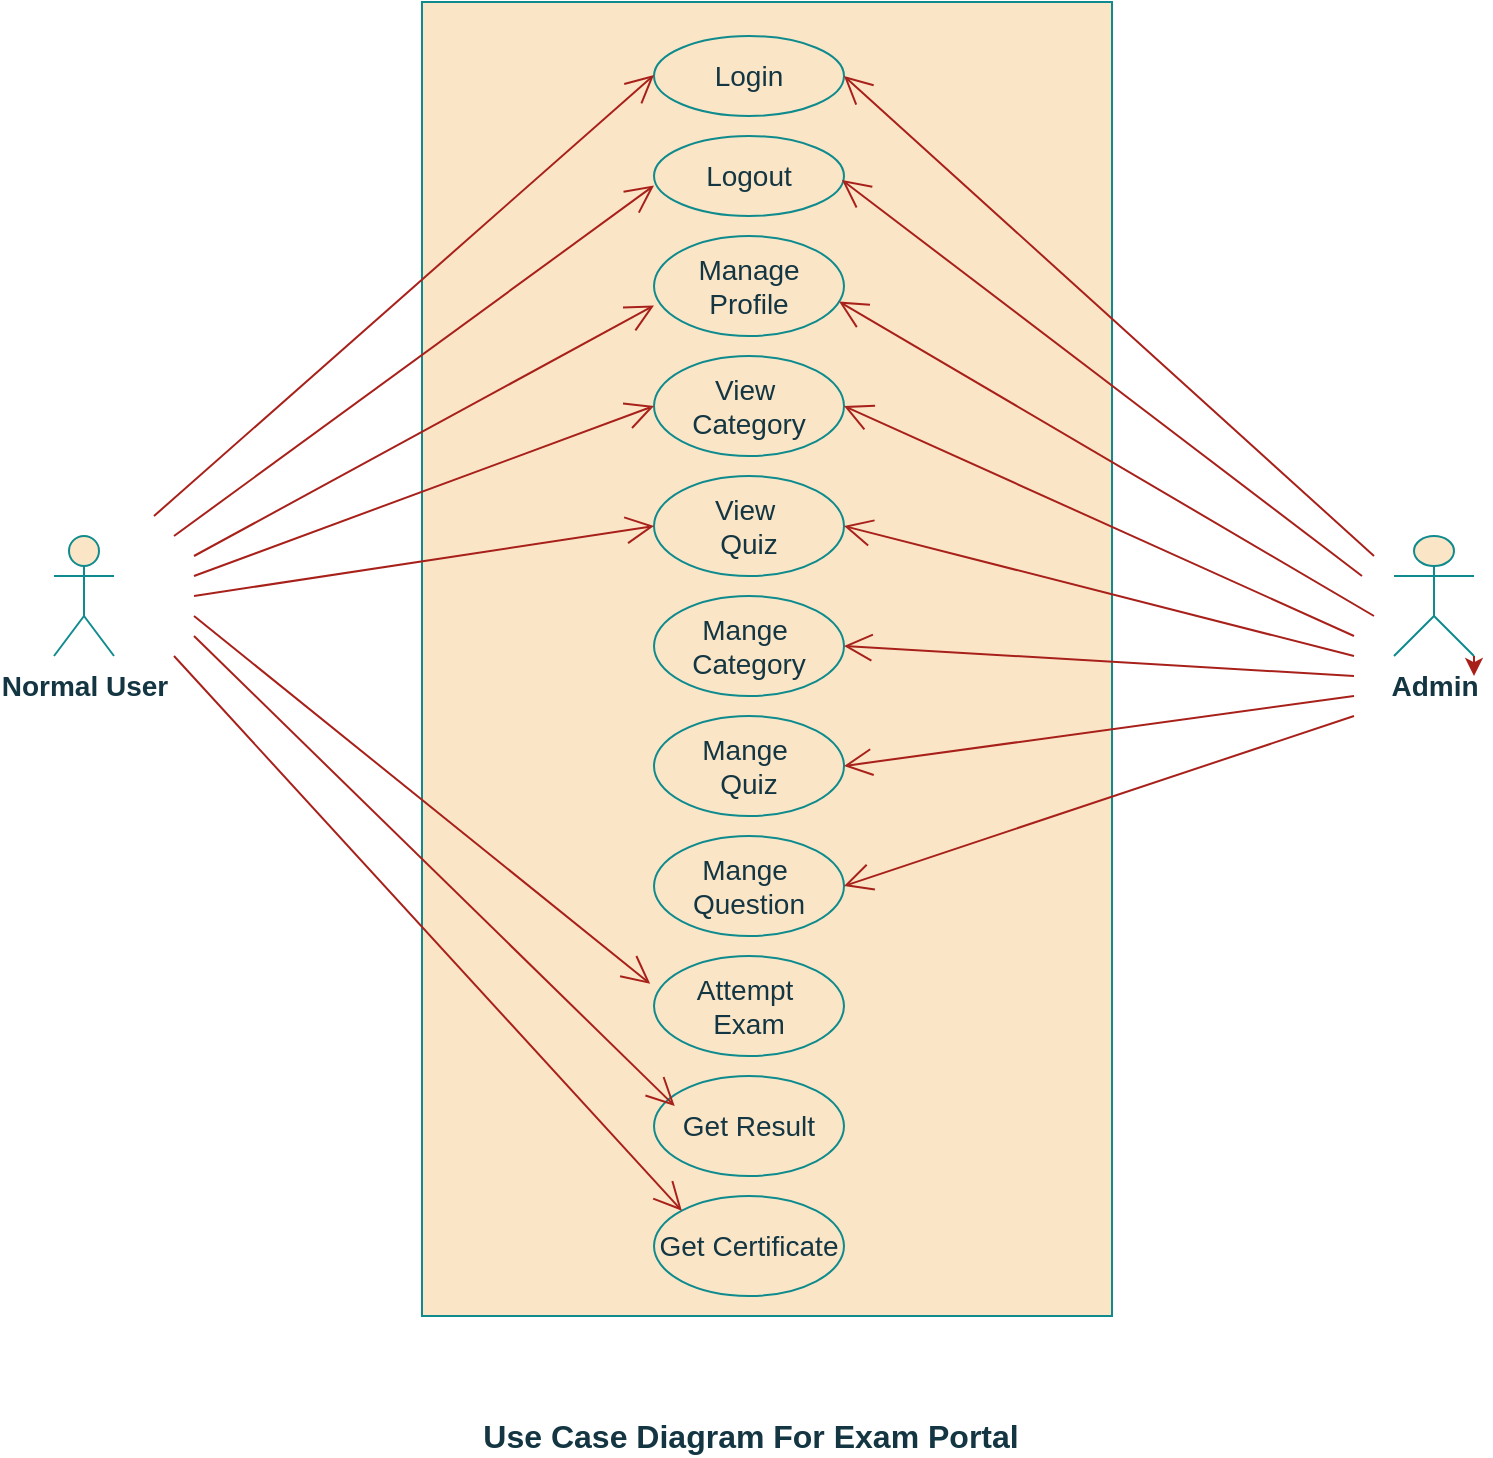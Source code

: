 <mxfile version="15.5.4" type="device"><diagram id="sQ9BfpaVX-oGy1z2Mw7z" name="Page-1"><mxGraphModel dx="1019" dy="562" grid="0" gridSize="10" guides="1" tooltips="1" connect="1" arrows="1" fold="1" page="0" pageScale="1" pageWidth="850" pageHeight="1100" background="none" math="0" shadow="0"><root><mxCell id="0"/><mxCell id="1" parent="0"/><mxCell id="sJPnyA7ccve1gEj3XKz6-1" value="" style="html=1;fillColor=#FAE5C7;strokeColor=#0F8B8D;fontColor=#143642;" vertex="1" parent="1"><mxGeometry x="274" y="53" width="345" height="657" as="geometry"/></mxCell><mxCell id="sJPnyA7ccve1gEj3XKz6-4" value="&lt;b style=&quot;font-size: 14px&quot;&gt;Normal User&lt;/b&gt;" style="shape=umlActor;verticalLabelPosition=bottom;verticalAlign=top;html=1;rounded=0;sketch=0;fontColor=#143642;strokeColor=#0F8B8D;fillColor=#FAE5C7;" vertex="1" parent="1"><mxGeometry x="90" y="320" width="30" height="60" as="geometry"/></mxCell><mxCell id="sJPnyA7ccve1gEj3XKz6-6" value="Login" style="ellipse;whiteSpace=wrap;html=1;rounded=0;sketch=0;fontSize=14;fontColor=#143642;strokeColor=#0F8B8D;fillColor=#FAE5C7;" vertex="1" parent="1"><mxGeometry x="390" y="70" width="95" height="40" as="geometry"/></mxCell><mxCell id="sJPnyA7ccve1gEj3XKz6-7" value="&lt;b style=&quot;font-size: 14px&quot;&gt;Admin&lt;/b&gt;" style="shape=umlActor;verticalLabelPosition=bottom;verticalAlign=top;html=1;rounded=0;sketch=0;fontColor=#143642;strokeColor=#0F8B8D;fillColor=#FAE5C7;" vertex="1" parent="1"><mxGeometry x="760" y="320" width="40" height="60" as="geometry"/></mxCell><mxCell id="sJPnyA7ccve1gEj3XKz6-8" style="edgeStyle=orthogonalEdgeStyle;curved=0;rounded=1;sketch=0;orthogonalLoop=1;jettySize=auto;html=1;exitX=1;exitY=1;exitDx=0;exitDy=0;exitPerimeter=0;entryX=1;entryY=1.167;entryDx=0;entryDy=0;entryPerimeter=0;fontSize=14;fontColor=#143642;strokeColor=#A8201A;fillColor=#FAE5C7;" edge="1" parent="1" source="sJPnyA7ccve1gEj3XKz6-7" target="sJPnyA7ccve1gEj3XKz6-7"><mxGeometry relative="1" as="geometry"/></mxCell><mxCell id="sJPnyA7ccve1gEj3XKz6-10" value="Logout" style="ellipse;whiteSpace=wrap;html=1;rounded=0;sketch=0;fontSize=14;fontColor=#143642;strokeColor=#0F8B8D;fillColor=#FAE5C7;" vertex="1" parent="1"><mxGeometry x="390" y="120" width="95" height="40" as="geometry"/></mxCell><mxCell id="sJPnyA7ccve1gEj3XKz6-13" value="Manage Profile" style="ellipse;whiteSpace=wrap;html=1;rounded=0;sketch=0;fontSize=14;fontColor=#143642;strokeColor=#0F8B8D;fillColor=#FAE5C7;" vertex="1" parent="1"><mxGeometry x="390" y="170" width="95" height="50" as="geometry"/></mxCell><mxCell id="sJPnyA7ccve1gEj3XKz6-16" value="View&amp;nbsp;&lt;br&gt;Category" style="ellipse;whiteSpace=wrap;html=1;rounded=0;sketch=0;fontSize=14;fontColor=#143642;strokeColor=#0F8B8D;fillColor=#FAE5C7;" vertex="1" parent="1"><mxGeometry x="390" y="230" width="95" height="50" as="geometry"/></mxCell><mxCell id="sJPnyA7ccve1gEj3XKz6-19" value="View&amp;nbsp;&lt;br&gt;Quiz" style="ellipse;whiteSpace=wrap;html=1;rounded=0;sketch=0;fontSize=14;fontColor=#143642;strokeColor=#0F8B8D;fillColor=#FAE5C7;" vertex="1" parent="1"><mxGeometry x="390" y="290" width="95" height="50" as="geometry"/></mxCell><mxCell id="sJPnyA7ccve1gEj3XKz6-20" value="Mange&amp;nbsp;&lt;br&gt;Category" style="ellipse;whiteSpace=wrap;html=1;rounded=0;sketch=0;fontSize=14;fontColor=#143642;strokeColor=#0F8B8D;fillColor=#FAE5C7;" vertex="1" parent="1"><mxGeometry x="390" y="350" width="95" height="50" as="geometry"/></mxCell><mxCell id="sJPnyA7ccve1gEj3XKz6-23" value="Mange&amp;nbsp;&lt;br&gt;Quiz" style="ellipse;whiteSpace=wrap;html=1;rounded=0;sketch=0;fontSize=14;fontColor=#143642;strokeColor=#0F8B8D;fillColor=#FAE5C7;" vertex="1" parent="1"><mxGeometry x="390" y="410" width="95" height="50" as="geometry"/></mxCell><mxCell id="sJPnyA7ccve1gEj3XKz6-24" value="Mange&amp;nbsp;&lt;br&gt;Question" style="ellipse;whiteSpace=wrap;html=1;rounded=0;sketch=0;fontSize=14;fontColor=#143642;strokeColor=#0F8B8D;fillColor=#FAE5C7;" vertex="1" parent="1"><mxGeometry x="390" y="470" width="95" height="50" as="geometry"/></mxCell><mxCell id="sJPnyA7ccve1gEj3XKz6-25" value="Attempt&amp;nbsp;&lt;br&gt;Exam" style="ellipse;whiteSpace=wrap;html=1;rounded=0;sketch=0;fontSize=14;fontColor=#143642;strokeColor=#0F8B8D;fillColor=#FAE5C7;" vertex="1" parent="1"><mxGeometry x="390" y="530" width="95" height="50" as="geometry"/></mxCell><mxCell id="sJPnyA7ccve1gEj3XKz6-26" value="Get Result" style="ellipse;whiteSpace=wrap;html=1;rounded=0;sketch=0;fontSize=14;fontColor=#143642;strokeColor=#0F8B8D;fillColor=#FAE5C7;" vertex="1" parent="1"><mxGeometry x="390" y="590" width="95" height="50" as="geometry"/></mxCell><mxCell id="sJPnyA7ccve1gEj3XKz6-28" value="" style="endArrow=open;endFill=1;endSize=12;html=1;rounded=1;sketch=0;fontSize=14;fontColor=#143642;strokeColor=#A8201A;fillColor=#FAE5C7;curved=0;" edge="1" parent="1"><mxGeometry width="160" relative="1" as="geometry"><mxPoint x="140" y="310" as="sourcePoint"/><mxPoint x="390" y="89.5" as="targetPoint"/></mxGeometry></mxCell><mxCell id="sJPnyA7ccve1gEj3XKz6-30" value="" style="endArrow=open;endFill=1;endSize=12;html=1;rounded=1;sketch=0;fontSize=14;fontColor=#143642;strokeColor=#A8201A;fillColor=#FAE5C7;curved=0;" edge="1" parent="1"><mxGeometry width="160" relative="1" as="geometry"><mxPoint x="150" y="320" as="sourcePoint"/><mxPoint x="390" y="144.75" as="targetPoint"/></mxGeometry></mxCell><mxCell id="sJPnyA7ccve1gEj3XKz6-31" value="" style="endArrow=open;endFill=1;endSize=12;html=1;rounded=1;sketch=0;fontSize=14;fontColor=#143642;strokeColor=#A8201A;fillColor=#FAE5C7;curved=0;" edge="1" parent="1"><mxGeometry width="160" relative="1" as="geometry"><mxPoint x="160" y="330" as="sourcePoint"/><mxPoint x="390" y="204.75" as="targetPoint"/></mxGeometry></mxCell><mxCell id="sJPnyA7ccve1gEj3XKz6-32" value="" style="endArrow=open;endFill=1;endSize=12;html=1;rounded=1;sketch=0;fontSize=14;fontColor=#143642;strokeColor=#A8201A;fillColor=#FAE5C7;curved=0;entryX=1;entryY=0.5;entryDx=0;entryDy=0;" edge="1" parent="1" target="sJPnyA7ccve1gEj3XKz6-6"><mxGeometry width="160" relative="1" as="geometry"><mxPoint x="750" y="330" as="sourcePoint"/><mxPoint x="400" y="214.75" as="targetPoint"/></mxGeometry></mxCell><mxCell id="sJPnyA7ccve1gEj3XKz6-33" value="" style="endArrow=open;endFill=1;endSize=12;html=1;rounded=1;sketch=0;fontSize=14;fontColor=#143642;strokeColor=#A8201A;fillColor=#FAE5C7;curved=0;" edge="1" parent="1"><mxGeometry width="160" relative="1" as="geometry"><mxPoint x="744" y="340" as="sourcePoint"/><mxPoint x="484" y="142" as="targetPoint"/></mxGeometry></mxCell><mxCell id="sJPnyA7ccve1gEj3XKz6-34" value="" style="endArrow=open;endFill=1;endSize=12;html=1;rounded=1;sketch=0;fontSize=14;fontColor=#143642;strokeColor=#A8201A;fillColor=#FAE5C7;curved=0;entryX=0.974;entryY=0.656;entryDx=0;entryDy=0;entryPerimeter=0;" edge="1" parent="1" target="sJPnyA7ccve1gEj3XKz6-13"><mxGeometry width="160" relative="1" as="geometry"><mxPoint x="750" y="360" as="sourcePoint"/><mxPoint x="495" y="153" as="targetPoint"/></mxGeometry></mxCell><mxCell id="sJPnyA7ccve1gEj3XKz6-35" value="" style="endArrow=open;endFill=1;endSize=12;html=1;rounded=1;sketch=0;fontSize=14;fontColor=#143642;strokeColor=#A8201A;fillColor=#FAE5C7;curved=0;entryX=1;entryY=0.5;entryDx=0;entryDy=0;" edge="1" parent="1" target="sJPnyA7ccve1gEj3XKz6-16"><mxGeometry width="160" relative="1" as="geometry"><mxPoint x="740" y="370" as="sourcePoint"/><mxPoint x="492.53" y="212.8" as="targetPoint"/></mxGeometry></mxCell><mxCell id="sJPnyA7ccve1gEj3XKz6-36" value="" style="endArrow=open;endFill=1;endSize=12;html=1;rounded=1;sketch=0;fontSize=14;fontColor=#143642;strokeColor=#A8201A;fillColor=#FAE5C7;curved=0;entryX=0;entryY=0.5;entryDx=0;entryDy=0;" edge="1" parent="1" target="sJPnyA7ccve1gEj3XKz6-16"><mxGeometry width="160" relative="1" as="geometry"><mxPoint x="160" y="340" as="sourcePoint"/><mxPoint x="400" y="214.75" as="targetPoint"/></mxGeometry></mxCell><mxCell id="sJPnyA7ccve1gEj3XKz6-37" value="" style="endArrow=open;endFill=1;endSize=12;html=1;rounded=1;sketch=0;fontSize=14;fontColor=#143642;strokeColor=#A8201A;fillColor=#FAE5C7;curved=0;entryX=0;entryY=0.5;entryDx=0;entryDy=0;" edge="1" parent="1" target="sJPnyA7ccve1gEj3XKz6-19"><mxGeometry width="160" relative="1" as="geometry"><mxPoint x="160" y="350" as="sourcePoint"/><mxPoint x="400" y="265" as="targetPoint"/></mxGeometry></mxCell><mxCell id="sJPnyA7ccve1gEj3XKz6-38" value="" style="endArrow=open;endFill=1;endSize=12;html=1;rounded=1;sketch=0;fontSize=14;fontColor=#143642;strokeColor=#A8201A;fillColor=#FAE5C7;curved=0;entryX=1;entryY=0.5;entryDx=0;entryDy=0;" edge="1" parent="1" target="sJPnyA7ccve1gEj3XKz6-19"><mxGeometry width="160" relative="1" as="geometry"><mxPoint x="740" y="380" as="sourcePoint"/><mxPoint x="495" y="265" as="targetPoint"/></mxGeometry></mxCell><mxCell id="sJPnyA7ccve1gEj3XKz6-39" value="" style="endArrow=open;endFill=1;endSize=12;html=1;rounded=1;sketch=0;fontSize=14;fontColor=#143642;strokeColor=#A8201A;fillColor=#FAE5C7;curved=0;entryX=1;entryY=0.5;entryDx=0;entryDy=0;" edge="1" parent="1" target="sJPnyA7ccve1gEj3XKz6-20"><mxGeometry width="160" relative="1" as="geometry"><mxPoint x="740" y="390" as="sourcePoint"/><mxPoint x="495" y="325" as="targetPoint"/></mxGeometry></mxCell><mxCell id="sJPnyA7ccve1gEj3XKz6-40" value="" style="endArrow=open;endFill=1;endSize=12;html=1;rounded=1;sketch=0;fontSize=14;fontColor=#143642;strokeColor=#A8201A;fillColor=#FAE5C7;curved=0;entryX=1;entryY=0.5;entryDx=0;entryDy=0;" edge="1" parent="1" target="sJPnyA7ccve1gEj3XKz6-23"><mxGeometry width="160" relative="1" as="geometry"><mxPoint x="740" y="400" as="sourcePoint"/><mxPoint x="495" y="385" as="targetPoint"/></mxGeometry></mxCell><mxCell id="sJPnyA7ccve1gEj3XKz6-41" value="" style="endArrow=open;endFill=1;endSize=12;html=1;rounded=1;sketch=0;fontSize=14;fontColor=#143642;strokeColor=#A8201A;fillColor=#FAE5C7;curved=0;entryX=1;entryY=0.5;entryDx=0;entryDy=0;" edge="1" parent="1" target="sJPnyA7ccve1gEj3XKz6-24"><mxGeometry width="160" relative="1" as="geometry"><mxPoint x="740" y="410" as="sourcePoint"/><mxPoint x="495" y="445" as="targetPoint"/></mxGeometry></mxCell><mxCell id="sJPnyA7ccve1gEj3XKz6-42" value="Get Certificate" style="ellipse;whiteSpace=wrap;html=1;rounded=0;sketch=0;fontSize=14;fontColor=#143642;strokeColor=#0F8B8D;fillColor=#FAE5C7;" vertex="1" parent="1"><mxGeometry x="390" y="650" width="95" height="50" as="geometry"/></mxCell><mxCell id="sJPnyA7ccve1gEj3XKz6-43" value="" style="endArrow=open;endFill=1;endSize=12;html=1;rounded=1;sketch=0;fontSize=14;fontColor=#143642;strokeColor=#A8201A;fillColor=#FAE5C7;curved=0;entryX=-0.02;entryY=0.278;entryDx=0;entryDy=0;entryPerimeter=0;" edge="1" parent="1" target="sJPnyA7ccve1gEj3XKz6-25"><mxGeometry width="160" relative="1" as="geometry"><mxPoint x="160" y="360" as="sourcePoint"/><mxPoint x="400" y="325" as="targetPoint"/></mxGeometry></mxCell><mxCell id="sJPnyA7ccve1gEj3XKz6-44" value="" style="endArrow=open;endFill=1;endSize=12;html=1;rounded=1;sketch=0;fontSize=14;fontColor=#143642;strokeColor=#A8201A;fillColor=#FAE5C7;curved=0;entryX=0.109;entryY=0.3;entryDx=0;entryDy=0;entryPerimeter=0;" edge="1" parent="1" target="sJPnyA7ccve1gEj3XKz6-26"><mxGeometry width="160" relative="1" as="geometry"><mxPoint x="160" y="370" as="sourcePoint"/><mxPoint x="398.1" y="553.9" as="targetPoint"/></mxGeometry></mxCell><mxCell id="sJPnyA7ccve1gEj3XKz6-45" value="" style="endArrow=open;endFill=1;endSize=12;html=1;rounded=1;sketch=0;fontSize=14;fontColor=#143642;strokeColor=#A8201A;fillColor=#FAE5C7;curved=0;entryX=0;entryY=0;entryDx=0;entryDy=0;" edge="1" parent="1" target="sJPnyA7ccve1gEj3XKz6-42"><mxGeometry width="160" relative="1" as="geometry"><mxPoint x="150" y="380" as="sourcePoint"/><mxPoint x="410.355" y="615" as="targetPoint"/></mxGeometry></mxCell><mxCell id="sJPnyA7ccve1gEj3XKz6-46" value="&lt;b&gt;&lt;font style=&quot;font-size: 16px&quot;&gt;Use Case Diagram For Exam Portal&lt;/font&gt;&lt;/b&gt;" style="text;html=1;align=center;verticalAlign=middle;resizable=0;points=[];autosize=1;strokeColor=none;fillColor=none;fontSize=14;fontColor=#143642;" vertex="1" parent="1"><mxGeometry x="297.5" y="760" width="280" height="20" as="geometry"/></mxCell></root></mxGraphModel></diagram></mxfile>